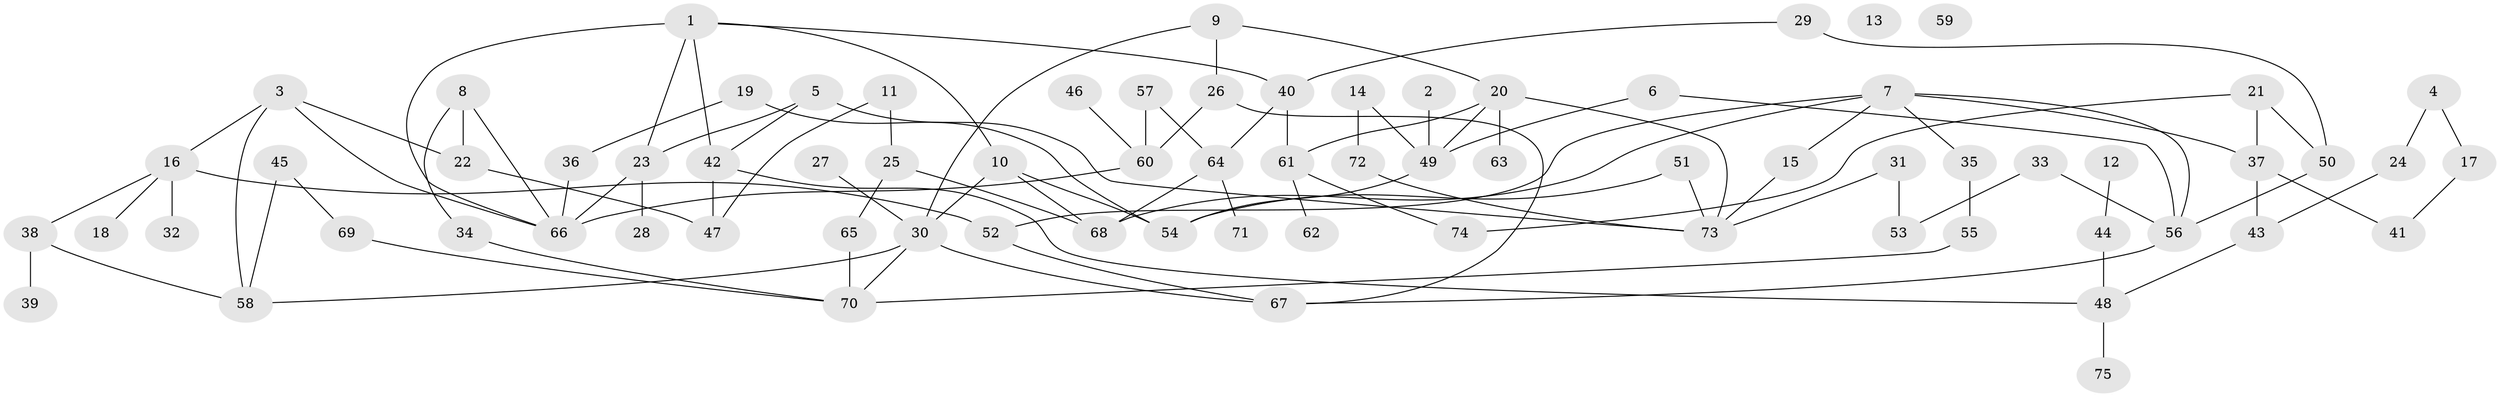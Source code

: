 // Generated by graph-tools (version 1.1) at 2025/33/03/09/25 02:33:43]
// undirected, 75 vertices, 104 edges
graph export_dot {
graph [start="1"]
  node [color=gray90,style=filled];
  1;
  2;
  3;
  4;
  5;
  6;
  7;
  8;
  9;
  10;
  11;
  12;
  13;
  14;
  15;
  16;
  17;
  18;
  19;
  20;
  21;
  22;
  23;
  24;
  25;
  26;
  27;
  28;
  29;
  30;
  31;
  32;
  33;
  34;
  35;
  36;
  37;
  38;
  39;
  40;
  41;
  42;
  43;
  44;
  45;
  46;
  47;
  48;
  49;
  50;
  51;
  52;
  53;
  54;
  55;
  56;
  57;
  58;
  59;
  60;
  61;
  62;
  63;
  64;
  65;
  66;
  67;
  68;
  69;
  70;
  71;
  72;
  73;
  74;
  75;
  1 -- 10;
  1 -- 23;
  1 -- 40;
  1 -- 42;
  1 -- 66;
  2 -- 49;
  3 -- 16;
  3 -- 22;
  3 -- 58;
  3 -- 66;
  4 -- 17;
  4 -- 24;
  5 -- 23;
  5 -- 42;
  5 -- 73;
  6 -- 49;
  6 -- 56;
  7 -- 15;
  7 -- 35;
  7 -- 37;
  7 -- 52;
  7 -- 56;
  7 -- 68;
  8 -- 22;
  8 -- 34;
  8 -- 66;
  9 -- 20;
  9 -- 26;
  9 -- 30;
  10 -- 30;
  10 -- 54;
  10 -- 68;
  11 -- 25;
  11 -- 47;
  12 -- 44;
  14 -- 49;
  14 -- 72;
  15 -- 73;
  16 -- 18;
  16 -- 32;
  16 -- 38;
  16 -- 52;
  17 -- 41;
  19 -- 36;
  19 -- 54;
  20 -- 49;
  20 -- 61;
  20 -- 63;
  20 -- 73;
  21 -- 37;
  21 -- 50;
  21 -- 74;
  22 -- 47;
  23 -- 28;
  23 -- 66;
  24 -- 43;
  25 -- 65;
  25 -- 68;
  26 -- 60;
  26 -- 67;
  27 -- 30;
  29 -- 40;
  29 -- 50;
  30 -- 58;
  30 -- 67;
  30 -- 70;
  31 -- 53;
  31 -- 73;
  33 -- 53;
  33 -- 56;
  34 -- 70;
  35 -- 55;
  36 -- 66;
  37 -- 41;
  37 -- 43;
  38 -- 39;
  38 -- 58;
  40 -- 61;
  40 -- 64;
  42 -- 47;
  42 -- 48;
  43 -- 48;
  44 -- 48;
  45 -- 58;
  45 -- 69;
  46 -- 60;
  48 -- 75;
  49 -- 54;
  50 -- 56;
  51 -- 54;
  51 -- 73;
  52 -- 67;
  55 -- 70;
  56 -- 67;
  57 -- 60;
  57 -- 64;
  60 -- 66;
  61 -- 62;
  61 -- 74;
  64 -- 68;
  64 -- 71;
  65 -- 70;
  69 -- 70;
  72 -- 73;
}
